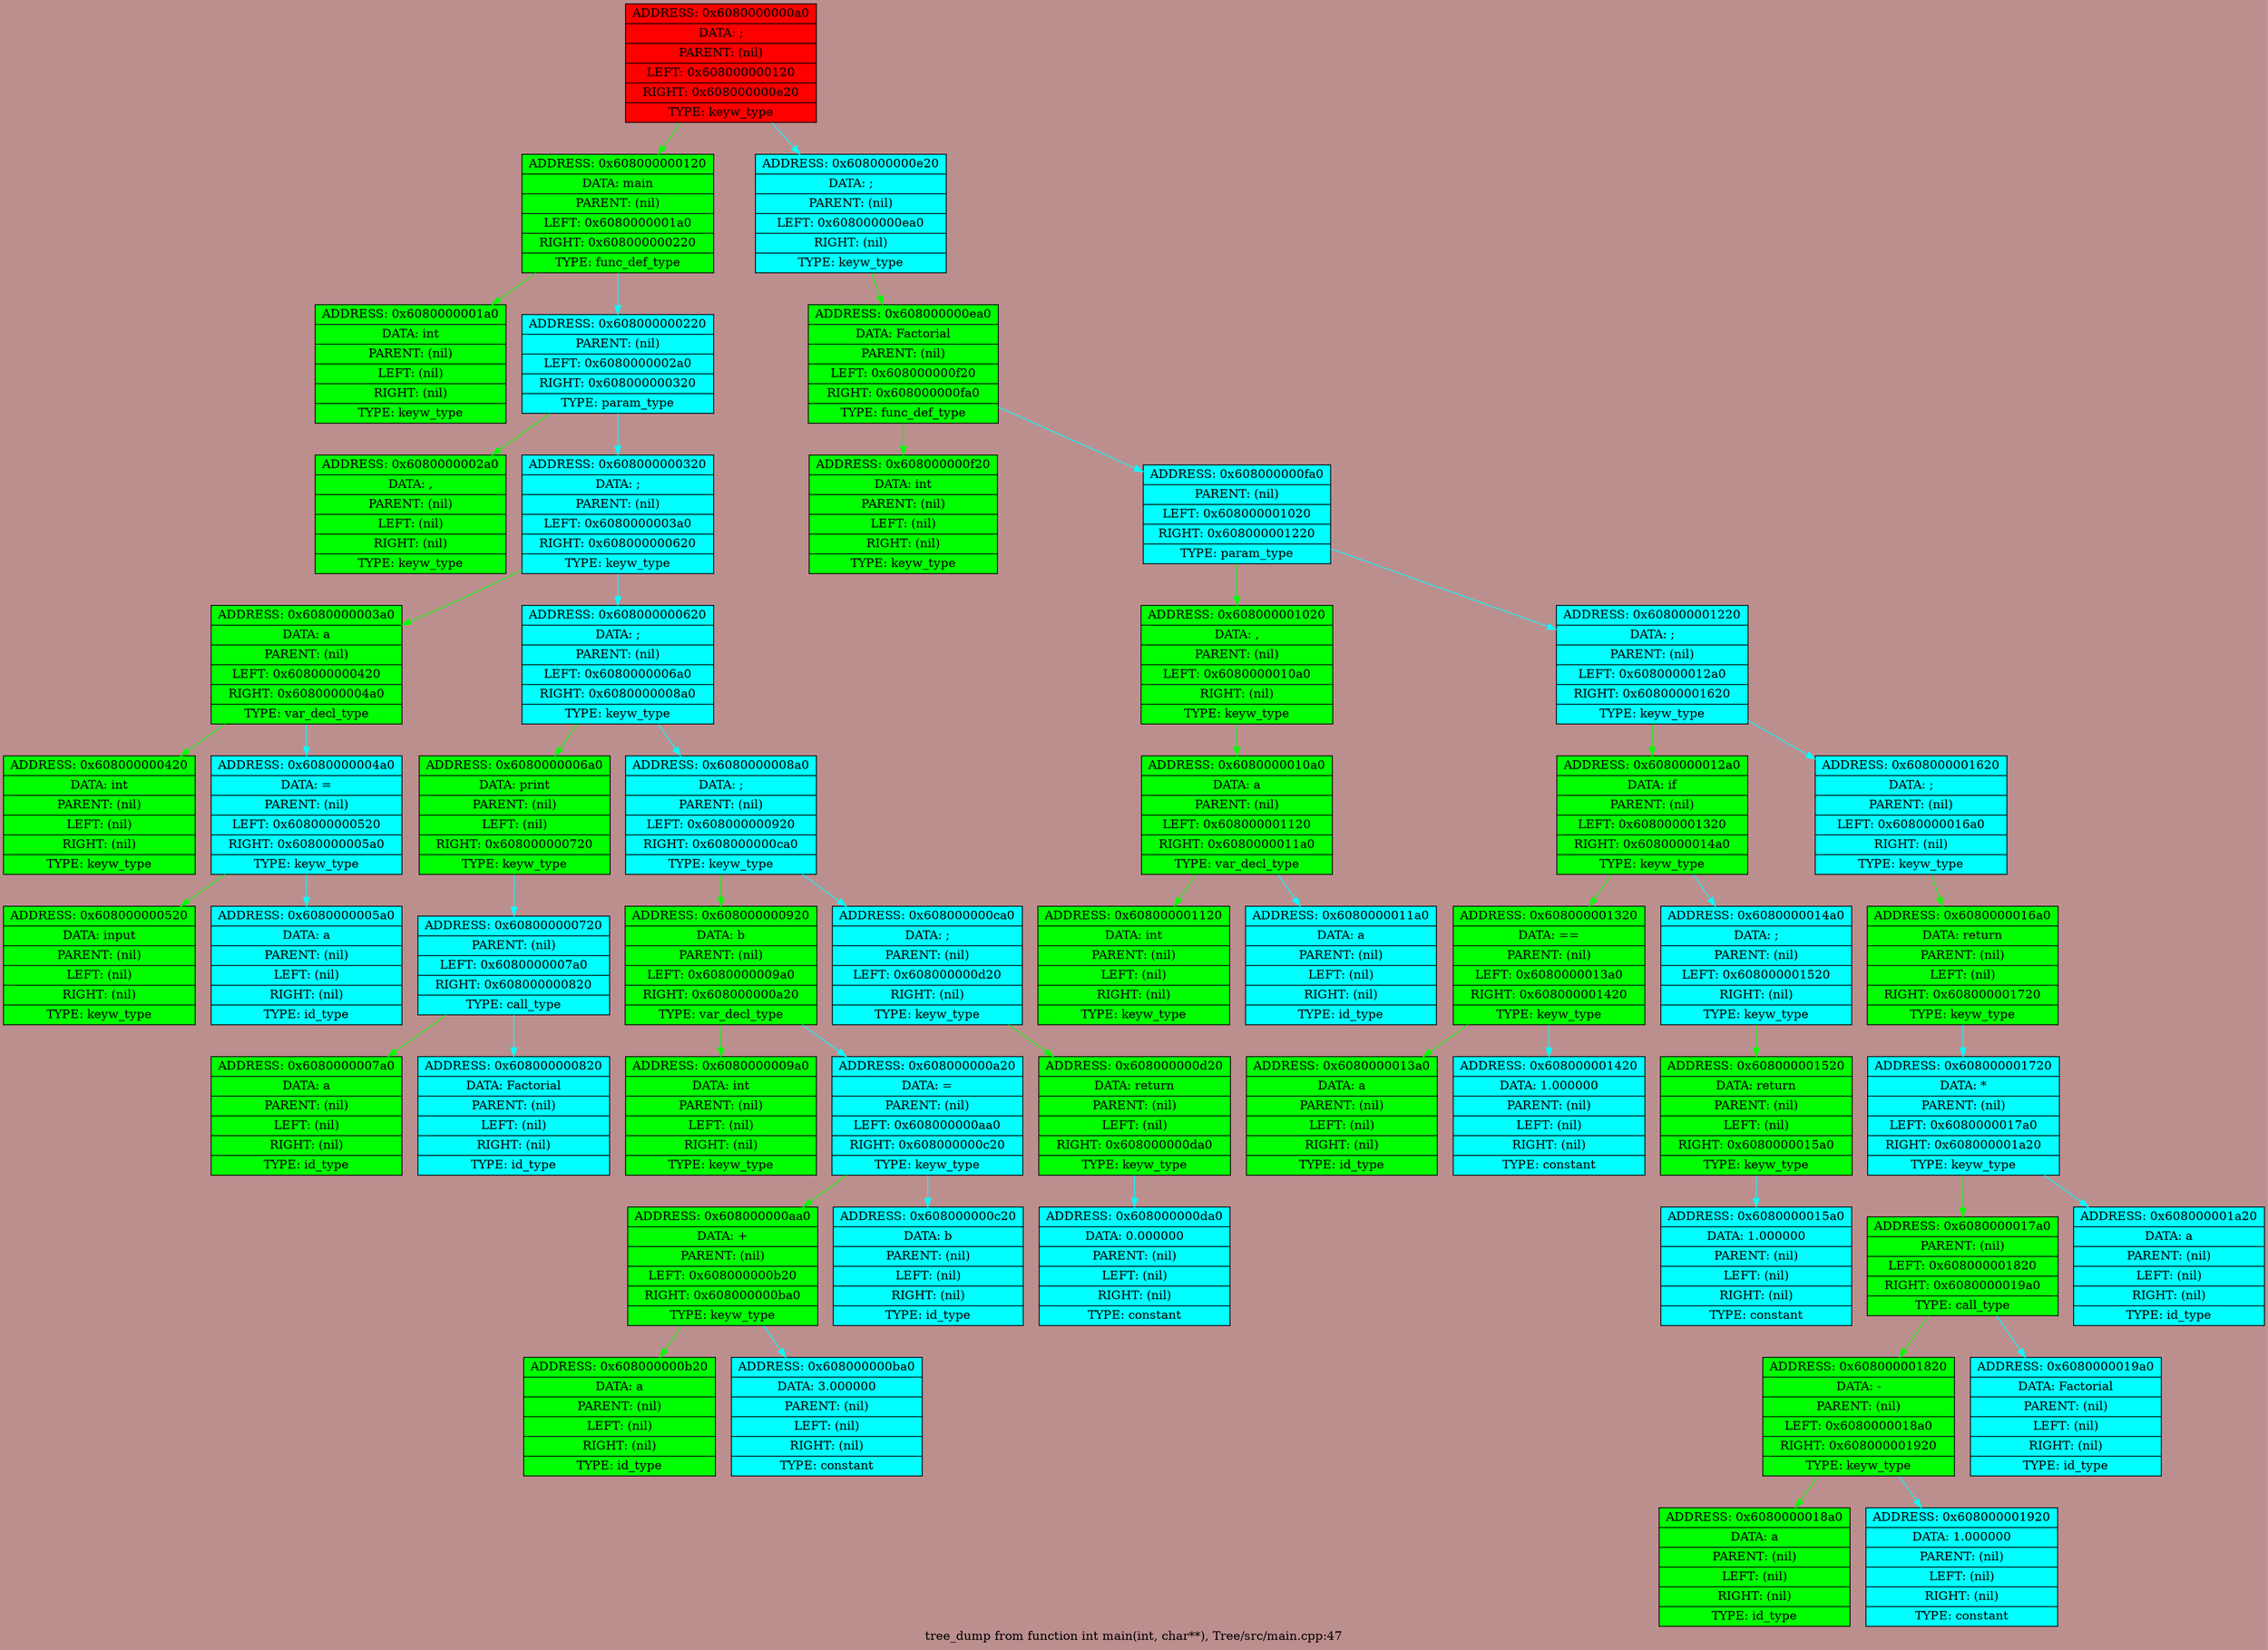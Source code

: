 digraph struct {bgcolor=RosyBrown rankdir = HR


label = "tree_dump from function int main(int, char**), Tree/src/main.cpp:47";
node0[shape=record, style=filled, fillcolor="red", label=" {ADDRESS: 0x6080000000a0 | DATA: ; | PARENT: (nil) | LEFT: 0x608000000120 | RIGHT: 0x608000000e20 | TYPE: keyw_type}"];
node0->node1 [color = "lime"];
node1[shape=record, style=filled, fillcolor="lime", label=" {ADDRESS: 0x608000000120 | DATA: main | PARENT: (nil) | LEFT: 0x6080000001a0 | RIGHT: 0x608000000220 | TYPE: func_def_type}"];
node1->node2 [color = "lime"];
node2[shape=record, style=filled, fillcolor="lime", label=" {ADDRESS: 0x6080000001a0 | DATA: int | PARENT: (nil) | LEFT: (nil) | RIGHT: (nil) | TYPE: keyw_type}"];
node1->node3 [color = "aqua"];
node3[shape=record, style=filled, fillcolor="aqua", label=" {ADDRESS: 0x608000000220 | PARENT: (nil) | LEFT: 0x6080000002a0 | RIGHT: 0x608000000320 | TYPE: param_type}"];
node3->node4 [color = "lime"];
node4[shape=record, style=filled, fillcolor="lime", label=" {ADDRESS: 0x6080000002a0 | DATA: , | PARENT: (nil) | LEFT: (nil) | RIGHT: (nil) | TYPE: keyw_type}"];
node3->node5 [color = "aqua"];
node5[shape=record, style=filled, fillcolor="aqua", label=" {ADDRESS: 0x608000000320 | DATA: ; | PARENT: (nil) | LEFT: 0x6080000003a0 | RIGHT: 0x608000000620 | TYPE: keyw_type}"];
node5->node6 [color = "lime"];
node6[shape=record, style=filled, fillcolor="lime", label=" {ADDRESS: 0x6080000003a0 | DATA: a | PARENT: (nil) | LEFT: 0x608000000420 | RIGHT: 0x6080000004a0 | TYPE: var_decl_type}"];
node6->node7 [color = "lime"];
node7[shape=record, style=filled, fillcolor="lime", label=" {ADDRESS: 0x608000000420 | DATA: int | PARENT: (nil) | LEFT: (nil) | RIGHT: (nil) | TYPE: keyw_type}"];
node6->node8 [color = "aqua"];
node8[shape=record, style=filled, fillcolor="aqua", label=" {ADDRESS: 0x6080000004a0 | DATA: = | PARENT: (nil) | LEFT: 0x608000000520 | RIGHT: 0x6080000005a0 | TYPE: keyw_type}"];
node8->node9 [color = "lime"];
node9[shape=record, style=filled, fillcolor="lime", label=" {ADDRESS: 0x608000000520 | DATA: input | PARENT: (nil) | LEFT: (nil) | RIGHT: (nil) | TYPE: keyw_type}"];
node8->node10 [color = "aqua"];
node10[shape=record, style=filled, fillcolor="aqua", label=" {ADDRESS: 0x6080000005a0 | DATA: a | PARENT: (nil) | LEFT: (nil) | RIGHT: (nil) | TYPE: id_type}"];
node5->node11 [color = "aqua"];
node11[shape=record, style=filled, fillcolor="aqua", label=" {ADDRESS: 0x608000000620 | DATA: ; | PARENT: (nil) | LEFT: 0x6080000006a0 | RIGHT: 0x6080000008a0 | TYPE: keyw_type}"];
node11->node12 [color = "lime"];
node12[shape=record, style=filled, fillcolor="lime", label=" {ADDRESS: 0x6080000006a0 | DATA: print | PARENT: (nil) | LEFT: (nil) | RIGHT: 0x608000000720 | TYPE: keyw_type}"];
node12->node13 [color = "aqua"];
node13[shape=record, style=filled, fillcolor="aqua", label=" {ADDRESS: 0x608000000720 | PARENT: (nil) | LEFT: 0x6080000007a0 | RIGHT: 0x608000000820 | TYPE: call_type}"];
node13->node14 [color = "lime"];
node14[shape=record, style=filled, fillcolor="lime", label=" {ADDRESS: 0x6080000007a0 | DATA: a | PARENT: (nil) | LEFT: (nil) | RIGHT: (nil) | TYPE: id_type}"];
node13->node15 [color = "aqua"];
node15[shape=record, style=filled, fillcolor="aqua", label=" {ADDRESS: 0x608000000820 | DATA: Factorial | PARENT: (nil) | LEFT: (nil) | RIGHT: (nil) | TYPE: id_type}"];
node11->node16 [color = "aqua"];
node16[shape=record, style=filled, fillcolor="aqua", label=" {ADDRESS: 0x6080000008a0 | DATA: ; | PARENT: (nil) | LEFT: 0x608000000920 | RIGHT: 0x608000000ca0 | TYPE: keyw_type}"];
node16->node17 [color = "lime"];
node17[shape=record, style=filled, fillcolor="lime", label=" {ADDRESS: 0x608000000920 | DATA: b | PARENT: (nil) | LEFT: 0x6080000009a0 | RIGHT: 0x608000000a20 | TYPE: var_decl_type}"];
node17->node18 [color = "lime"];
node18[shape=record, style=filled, fillcolor="lime", label=" {ADDRESS: 0x6080000009a0 | DATA: int | PARENT: (nil) | LEFT: (nil) | RIGHT: (nil) | TYPE: keyw_type}"];
node17->node19 [color = "aqua"];
node19[shape=record, style=filled, fillcolor="aqua", label=" {ADDRESS: 0x608000000a20 | DATA: = | PARENT: (nil) | LEFT: 0x608000000aa0 | RIGHT: 0x608000000c20 | TYPE: keyw_type}"];
node19->node20 [color = "lime"];
node20[shape=record, style=filled, fillcolor="lime", label=" {ADDRESS: 0x608000000aa0 | DATA: + | PARENT: (nil) | LEFT: 0x608000000b20 | RIGHT: 0x608000000ba0 | TYPE: keyw_type}"];
node20->node21 [color = "lime"];
node21[shape=record, style=filled, fillcolor="lime", label=" {ADDRESS: 0x608000000b20 | DATA: a | PARENT: (nil) | LEFT: (nil) | RIGHT: (nil) | TYPE: id_type}"];
node20->node22 [color = "aqua"];
node22[shape=record, style=filled, fillcolor="aqua", label=" {ADDRESS: 0x608000000ba0 | DATA: 3.000000 | PARENT: (nil) | LEFT: (nil) | RIGHT: (nil) | TYPE: constant}"];
node19->node23 [color = "aqua"];
node23[shape=record, style=filled, fillcolor="aqua", label=" {ADDRESS: 0x608000000c20 | DATA: b | PARENT: (nil) | LEFT: (nil) | RIGHT: (nil) | TYPE: id_type}"];
node16->node24 [color = "aqua"];
node24[shape=record, style=filled, fillcolor="aqua", label=" {ADDRESS: 0x608000000ca0 | DATA: ; | PARENT: (nil) | LEFT: 0x608000000d20 | RIGHT: (nil) | TYPE: keyw_type}"];
node24->node25 [color = "lime"];
node25[shape=record, style=filled, fillcolor="lime", label=" {ADDRESS: 0x608000000d20 | DATA: return | PARENT: (nil) | LEFT: (nil) | RIGHT: 0x608000000da0 | TYPE: keyw_type}"];
node25->node26 [color = "aqua"];
node26[shape=record, style=filled, fillcolor="aqua", label=" {ADDRESS: 0x608000000da0 | DATA: 0.000000 | PARENT: (nil) | LEFT: (nil) | RIGHT: (nil) | TYPE: constant}"];
node0->node27 [color = "aqua"];
node27[shape=record, style=filled, fillcolor="aqua", label=" {ADDRESS: 0x608000000e20 | DATA: ; | PARENT: (nil) | LEFT: 0x608000000ea0 | RIGHT: (nil) | TYPE: keyw_type}"];
node27->node28 [color = "lime"];
node28[shape=record, style=filled, fillcolor="lime", label=" {ADDRESS: 0x608000000ea0 | DATA: Factorial | PARENT: (nil) | LEFT: 0x608000000f20 | RIGHT: 0x608000000fa0 | TYPE: func_def_type}"];
node28->node29 [color = "lime"];
node29[shape=record, style=filled, fillcolor="lime", label=" {ADDRESS: 0x608000000f20 | DATA: int | PARENT: (nil) | LEFT: (nil) | RIGHT: (nil) | TYPE: keyw_type}"];
node28->node30 [color = "aqua"];
node30[shape=record, style=filled, fillcolor="aqua", label=" {ADDRESS: 0x608000000fa0 | PARENT: (nil) | LEFT: 0x608000001020 | RIGHT: 0x608000001220 | TYPE: param_type}"];
node30->node31 [color = "lime"];
node31[shape=record, style=filled, fillcolor="lime", label=" {ADDRESS: 0x608000001020 | DATA: , | PARENT: (nil) | LEFT: 0x6080000010a0 | RIGHT: (nil) | TYPE: keyw_type}"];
node31->node32 [color = "lime"];
node32[shape=record, style=filled, fillcolor="lime", label=" {ADDRESS: 0x6080000010a0 | DATA: a | PARENT: (nil) | LEFT: 0x608000001120 | RIGHT: 0x6080000011a0 | TYPE: var_decl_type}"];
node32->node33 [color = "lime"];
node33[shape=record, style=filled, fillcolor="lime", label=" {ADDRESS: 0x608000001120 | DATA: int | PARENT: (nil) | LEFT: (nil) | RIGHT: (nil) | TYPE: keyw_type}"];
node32->node34 [color = "aqua"];
node34[shape=record, style=filled, fillcolor="aqua", label=" {ADDRESS: 0x6080000011a0 | DATA: a | PARENT: (nil) | LEFT: (nil) | RIGHT: (nil) | TYPE: id_type}"];
node30->node35 [color = "aqua"];
node35[shape=record, style=filled, fillcolor="aqua", label=" {ADDRESS: 0x608000001220 | DATA: ; | PARENT: (nil) | LEFT: 0x6080000012a0 | RIGHT: 0x608000001620 | TYPE: keyw_type}"];
node35->node36 [color = "lime"];
node36[shape=record, style=filled, fillcolor="lime", label=" {ADDRESS: 0x6080000012a0 | DATA: if | PARENT: (nil) | LEFT: 0x608000001320 | RIGHT: 0x6080000014a0 | TYPE: keyw_type}"];
node36->node37 [color = "lime"];
node37[shape=record, style=filled, fillcolor="lime", label=" {ADDRESS: 0x608000001320 | DATA: == | PARENT: (nil) | LEFT: 0x6080000013a0 | RIGHT: 0x608000001420 | TYPE: keyw_type}"];
node37->node38 [color = "lime"];
node38[shape=record, style=filled, fillcolor="lime", label=" {ADDRESS: 0x6080000013a0 | DATA: a | PARENT: (nil) | LEFT: (nil) | RIGHT: (nil) | TYPE: id_type}"];
node37->node39 [color = "aqua"];
node39[shape=record, style=filled, fillcolor="aqua", label=" {ADDRESS: 0x608000001420 | DATA: 1.000000 | PARENT: (nil) | LEFT: (nil) | RIGHT: (nil) | TYPE: constant}"];
node36->node40 [color = "aqua"];
node40[shape=record, style=filled, fillcolor="aqua", label=" {ADDRESS: 0x6080000014a0 | DATA: ; | PARENT: (nil) | LEFT: 0x608000001520 | RIGHT: (nil) | TYPE: keyw_type}"];
node40->node41 [color = "lime"];
node41[shape=record, style=filled, fillcolor="lime", label=" {ADDRESS: 0x608000001520 | DATA: return | PARENT: (nil) | LEFT: (nil) | RIGHT: 0x6080000015a0 | TYPE: keyw_type}"];
node41->node42 [color = "aqua"];
node42[shape=record, style=filled, fillcolor="aqua", label=" {ADDRESS: 0x6080000015a0 | DATA: 1.000000 | PARENT: (nil) | LEFT: (nil) | RIGHT: (nil) | TYPE: constant}"];
node35->node43 [color = "aqua"];
node43[shape=record, style=filled, fillcolor="aqua", label=" {ADDRESS: 0x608000001620 | DATA: ; | PARENT: (nil) | LEFT: 0x6080000016a0 | RIGHT: (nil) | TYPE: keyw_type}"];
node43->node44 [color = "lime"];
node44[shape=record, style=filled, fillcolor="lime", label=" {ADDRESS: 0x6080000016a0 | DATA: return | PARENT: (nil) | LEFT: (nil) | RIGHT: 0x608000001720 | TYPE: keyw_type}"];
node44->node45 [color = "aqua"];
node45[shape=record, style=filled, fillcolor="aqua", label=" {ADDRESS: 0x608000001720 | DATA: * | PARENT: (nil) | LEFT: 0x6080000017a0 | RIGHT: 0x608000001a20 | TYPE: keyw_type}"];
node45->node46 [color = "lime"];
node46[shape=record, style=filled, fillcolor="lime", label=" {ADDRESS: 0x6080000017a0 | PARENT: (nil) | LEFT: 0x608000001820 | RIGHT: 0x6080000019a0 | TYPE: call_type}"];
node46->node47 [color = "lime"];
node47[shape=record, style=filled, fillcolor="lime", label=" {ADDRESS: 0x608000001820 | DATA: - | PARENT: (nil) | LEFT: 0x6080000018a0 | RIGHT: 0x608000001920 | TYPE: keyw_type}"];
node47->node48 [color = "lime"];
node48[shape=record, style=filled, fillcolor="lime", label=" {ADDRESS: 0x6080000018a0 | DATA: a | PARENT: (nil) | LEFT: (nil) | RIGHT: (nil) | TYPE: id_type}"];
node47->node49 [color = "aqua"];
node49[shape=record, style=filled, fillcolor="aqua", label=" {ADDRESS: 0x608000001920 | DATA: 1.000000 | PARENT: (nil) | LEFT: (nil) | RIGHT: (nil) | TYPE: constant}"];
node46->node50 [color = "aqua"];
node50[shape=record, style=filled, fillcolor="aqua", label=" {ADDRESS: 0x6080000019a0 | DATA: Factorial | PARENT: (nil) | LEFT: (nil) | RIGHT: (nil) | TYPE: id_type}"];
node45->node51 [color = "aqua"];
node51[shape=record, style=filled, fillcolor="aqua", label=" {ADDRESS: 0x608000001a20 | DATA: a | PARENT: (nil) | LEFT: (nil) | RIGHT: (nil) | TYPE: id_type}"];


}